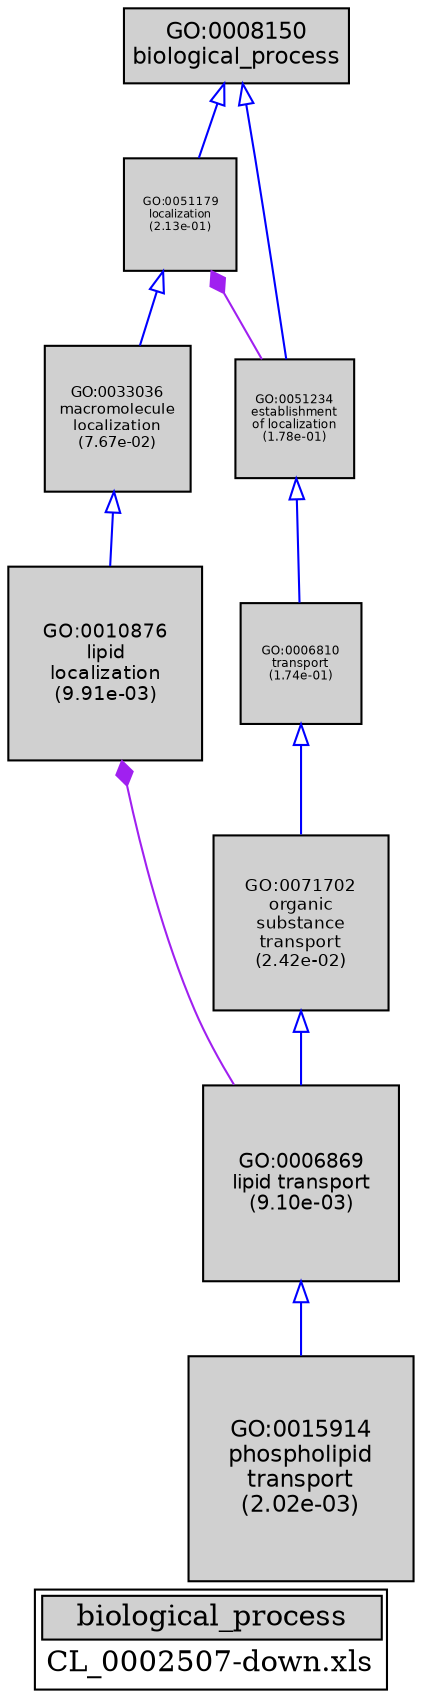 digraph "biological_process" {
graph [ bgcolor = "#FFFFFF", label = <<TABLE COLOR="black" BGCOLOR="white"><TR><TD COLSPAN="2" BGCOLOR="#D0D0D0"><FONT COLOR="black">biological_process</FONT></TD></TR><TR><TD BORDER="0">CL_0002507-down.xls</TD></TR></TABLE>> ];
node [ fontname = "Helvetica" ];

subgraph "nodes" {

node [ style = "filled", fixedsize = "true", width = 1, shape = "box", fontsize = 9, fillcolor = "#D0D0D0", fontcolor = "black", color = "black" ];

"GO:0033036" [ URL = "#GO:0033036", label = <<TABLE BORDER="0"><TR><TD>GO:0033036<BR/>macromolecule<BR/>localization<BR/>(7.67e-02)</TD></TR></TABLE>>, width = 0.9680927723, shape = "box", fontsize = 6.97026796056, height = 0.9680927723 ];
"GO:0051179" [ URL = "#GO:0051179", label = <<TABLE BORDER="0"><TR><TD>GO:0051179<BR/>localization<BR/>(2.13e-01)</TD></TR></TABLE>>, width = 0.75402599796, shape = "box", fontsize = 5.42898718531, height = 0.75402599796 ];
"GO:0071702" [ URL = "#GO:0071702", label = <<TABLE BORDER="0"><TR><TD>GO:0071702<BR/>organic<BR/>substance<BR/>transport<BR/>(2.42e-02)</TD></TR></TABLE>>, width = 1.16351804215, shape = "box", fontsize = 8.37732990348, height = 1.16351804215 ];
"GO:0006810" [ URL = "#GO:0006810", label = <<TABLE BORDER="0"><TR><TD>GO:0006810<BR/>transport<BR/>(1.74e-01)</TD></TR></TABLE>>, width = 0.800338788668, shape = "box", fontsize = 5.76243927841, height = 0.800338788668 ];
"GO:0051234" [ URL = "#GO:0051234", label = <<TABLE BORDER="0"><TR><TD>GO:0051234<BR/>establishment<BR/>of localization<BR/>(1.78e-01)</TD></TR></TABLE>>, width = 0.796096551398, shape = "box", fontsize = 5.73189517007, height = 0.796096551398 ];
"GO:0010876" [ URL = "#GO:0010876", label = <<TABLE BORDER="0"><TR><TD>GO:0010876<BR/>lipid<BR/>localization<BR/>(9.91e-03)</TD></TR></TABLE>>, width = 1.29467050401, shape = "box", fontsize = 9.32162762889, height = 1.29467050401 ];
"GO:0006869" [ URL = "#GO:0006869", label = <<TABLE BORDER="0"><TR><TD>GO:0006869<BR/>lipid transport<BR/>(9.10e-03)</TD></TR></TABLE>>, width = 1.30649141274, shape = "box", fontsize = 9.40673817173, height = 1.30649141274 ];
"GO:0015914" [ URL = "#GO:0015914", label = <<TABLE BORDER="0"><TR><TD>GO:0015914<BR/>phospholipid<BR/>transport<BR/>(2.02e-03)</TD></TR></TABLE>>, width = 1.5, shape = "box", fontsize = 10.8, height = 1.5 ];
"GO:0008150" [ URL = "#GO:0008150", label = <<TABLE BORDER="0"><TR><TD>GO:0008150<BR/>biological_process</TD></TR></TABLE>>, width = 1.5, shape = "box", fontsize = 10.8 ];
}
subgraph "edges" {


edge [ dir = "back", weight = 1 ];
subgraph "regulates" {


edge [ color = "cyan", arrowtail = "none" ];
subgraph "positive" {


edge [ color = "green", arrowtail = "vee" ];
}
subgraph "negative" {


edge [ color = "red", arrowtail = "tee" ];
}
}
subgraph "part_of" {


edge [ color = "purple", arrowtail = "diamond", weight = 2.5 ];
"GO:0051179" -> "GO:0051234";
"GO:0010876" -> "GO:0006869";
}
subgraph "is_a" {


edge [ color = "blue", arrowtail = "empty", weight = 5.0 ];
"GO:0051234" -> "GO:0006810";
"GO:0033036" -> "GO:0010876";
"GO:0008150" -> "GO:0051179";
"GO:0071702" -> "GO:0006869";
"GO:0006869" -> "GO:0015914";
"GO:0006810" -> "GO:0071702";
"GO:0008150" -> "GO:0051234";
"GO:0051179" -> "GO:0033036";
}
}
}
